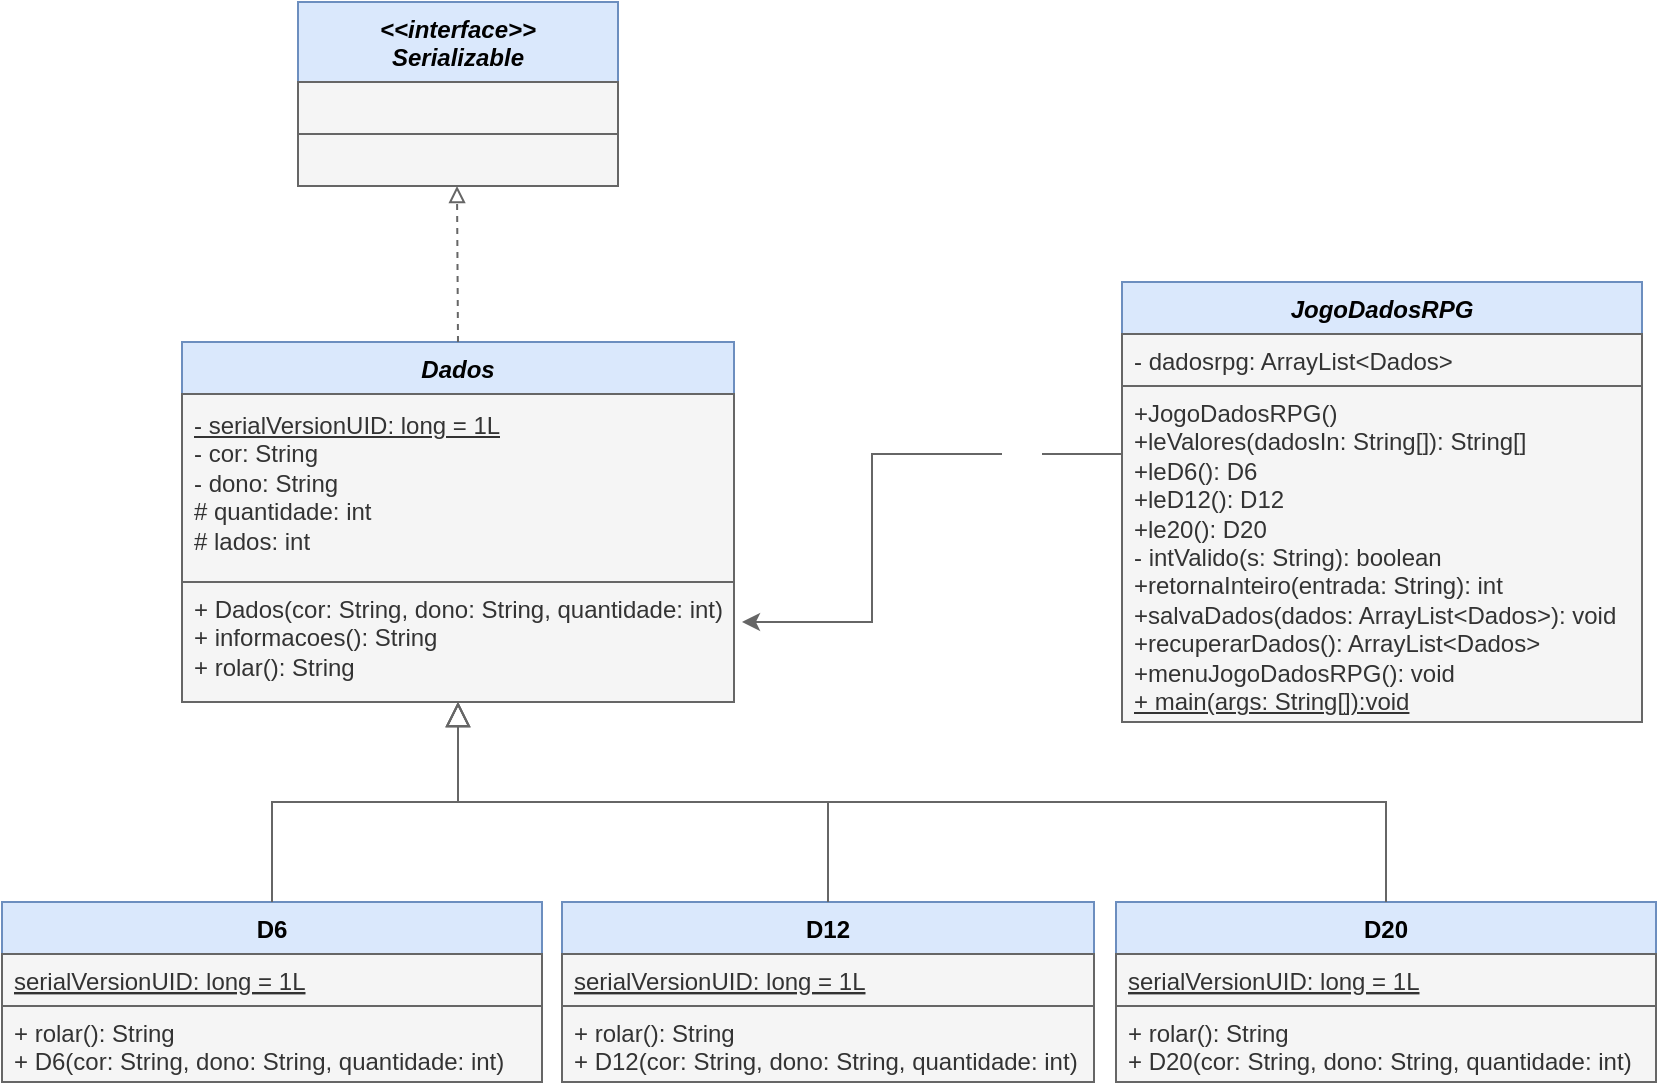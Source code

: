 <mxfile version="20.6.0" type="device"><diagram id="C5RBs43oDa-KdzZeNtuy" name="Page-1"><mxGraphModel dx="1102" dy="574" grid="1" gridSize="10" guides="1" tooltips="1" connect="1" arrows="1" fold="1" page="1" pageScale="1" pageWidth="827" pageHeight="1169" background="#ffffff" math="0" shadow="0"><root><mxCell id="WIyWlLk6GJQsqaUBKTNV-0"/><mxCell id="WIyWlLk6GJQsqaUBKTNV-1" parent="WIyWlLk6GJQsqaUBKTNV-0"/><mxCell id="zkfFHV4jXpPFQw0GAbJ--0" value="Dados" style="swimlane;fontStyle=3;align=center;verticalAlign=top;childLayout=stackLayout;horizontal=1;startSize=26;horizontalStack=0;resizeParent=1;resizeLast=0;collapsible=1;marginBottom=0;rounded=0;shadow=0;strokeWidth=1;fillColor=#dae8fc;strokeColor=#6c8ebf;" parent="WIyWlLk6GJQsqaUBKTNV-1" vertex="1"><mxGeometry x="90" y="190" width="276" height="180" as="geometry"><mxRectangle x="230" y="140" width="160" height="26" as="alternateBounds"/></mxGeometry></mxCell><mxCell id="zkfFHV4jXpPFQw0GAbJ--1" value="&lt;u&gt;- serialVersionUID: long = 1L&lt;/u&gt;&lt;br&gt;- cor: String&lt;br&gt;- dono: String&lt;br&gt;# quantidade: int&lt;br&gt;# lados: int" style="text;align=left;verticalAlign=top;spacingLeft=4;spacingRight=4;overflow=hidden;rotatable=0;points=[[0,0.5],[1,0.5]];portConstraint=eastwest;fontStyle=0;fillColor=#f5f5f5;fontColor=#333333;strokeColor=#666666;fontSize=12;spacingTop=2;spacing=2;html=1;" parent="zkfFHV4jXpPFQw0GAbJ--0" vertex="1"><mxGeometry y="26" width="276" height="94" as="geometry"/></mxCell><mxCell id="zkfFHV4jXpPFQw0GAbJ--5" value="+ Dados(cor: String, dono: String, quantidade: int)&lt;br&gt;+ informacoes(): String&lt;br&gt;+ rolar(): String" style="text;align=left;verticalAlign=top;spacingLeft=4;spacingRight=4;overflow=hidden;rotatable=0;points=[[0,0.5],[1,0.5]];portConstraint=eastwest;fillColor=#f5f5f5;fontColor=#333333;strokeColor=#666666;html=1;" parent="zkfFHV4jXpPFQw0GAbJ--0" vertex="1"><mxGeometry y="120" width="276" height="60" as="geometry"/></mxCell><mxCell id="zkfFHV4jXpPFQw0GAbJ--6" value="D6" style="swimlane;fontStyle=1;align=center;verticalAlign=top;childLayout=stackLayout;horizontal=1;startSize=26;horizontalStack=0;resizeParent=1;resizeLast=0;collapsible=1;marginBottom=0;rounded=0;shadow=0;strokeWidth=1;fillColor=#dae8fc;strokeColor=#6c8ebf;" parent="WIyWlLk6GJQsqaUBKTNV-1" vertex="1"><mxGeometry y="470" width="270" height="90" as="geometry"><mxRectangle x="120" y="360" width="160" height="26" as="alternateBounds"/></mxGeometry></mxCell><mxCell id="zkfFHV4jXpPFQw0GAbJ--7" value="serialVersionUID: long = 1L" style="text;align=left;verticalAlign=top;spacingLeft=4;spacingRight=4;overflow=hidden;rotatable=0;points=[[0,0.5],[1,0.5]];portConstraint=eastwest;fillColor=#f5f5f5;fontColor=#333333;strokeColor=#666666;fontStyle=4" parent="zkfFHV4jXpPFQw0GAbJ--6" vertex="1"><mxGeometry y="26" width="270" height="26" as="geometry"/></mxCell><mxCell id="5gScq6rVuM4MZsHC4W8c-58" value="+ rolar(): String&lt;br&gt;+ D6(cor: String, dono: String, quantidade: int)" style="text;align=left;verticalAlign=top;spacingLeft=4;spacingRight=4;overflow=hidden;rotatable=0;points=[[0,0.5],[1,0.5]];portConstraint=eastwest;fillColor=#f5f5f5;fontColor=#333333;strokeColor=#666666;html=1;" parent="zkfFHV4jXpPFQw0GAbJ--6" vertex="1"><mxGeometry y="52" width="270" height="38" as="geometry"/></mxCell><mxCell id="zkfFHV4jXpPFQw0GAbJ--12" value="" style="endArrow=block;endSize=10;endFill=0;shadow=0;strokeWidth=1;rounded=0;edgeStyle=elbowEdgeStyle;elbow=vertical;fillColor=#f5f5f5;strokeColor=#666666;exitX=0.5;exitY=0;exitDx=0;exitDy=0;" parent="WIyWlLk6GJQsqaUBKTNV-1" source="zkfFHV4jXpPFQw0GAbJ--6" edge="1" target="zkfFHV4jXpPFQw0GAbJ--5"><mxGeometry width="160" relative="1" as="geometry"><mxPoint x="210" y="450" as="sourcePoint"/><mxPoint x="330" y="420" as="targetPoint"/><Array as="points"><mxPoint x="228" y="420"/><mxPoint x="360" y="410"/><mxPoint x="280" y="410"/><mxPoint x="270" y="420"/><mxPoint x="210" y="420"/><mxPoint x="340" y="370"/><mxPoint x="404" y="430"/></Array></mxGeometry></mxCell><mxCell id="zkfFHV4jXpPFQw0GAbJ--13" value="D12&#10;" style="swimlane;fontStyle=1;align=center;verticalAlign=top;childLayout=stackLayout;horizontal=1;startSize=26;horizontalStack=0;resizeParent=1;resizeLast=0;collapsible=1;marginBottom=0;rounded=0;shadow=0;strokeWidth=1;fillColor=#dae8fc;strokeColor=#6c8ebf;sketch=0;" parent="WIyWlLk6GJQsqaUBKTNV-1" vertex="1"><mxGeometry x="280" y="470" width="266" height="90" as="geometry"><mxRectangle x="330" y="360" width="170" height="26" as="alternateBounds"/></mxGeometry></mxCell><mxCell id="zkfFHV4jXpPFQw0GAbJ--14" value="serialVersionUID: long = 1L" style="text;align=left;verticalAlign=top;spacingLeft=4;spacingRight=4;overflow=hidden;rotatable=0;points=[[0,0.5],[1,0.5]];portConstraint=eastwest;fillColor=#f5f5f5;fontColor=#333333;strokeColor=#666666;fontStyle=4" parent="zkfFHV4jXpPFQw0GAbJ--13" vertex="1"><mxGeometry y="26" width="266" height="26" as="geometry"/></mxCell><mxCell id="5gScq6rVuM4MZsHC4W8c-59" value="+ rolar(): String&#10;+ D12(cor: String, dono: String, quantidade: int)" style="text;align=left;verticalAlign=top;spacingLeft=4;spacingRight=4;overflow=hidden;rotatable=0;points=[[0,0.5],[1,0.5]];portConstraint=eastwest;fillColor=#f5f5f5;fontColor=#333333;strokeColor=#666666;" parent="zkfFHV4jXpPFQw0GAbJ--13" vertex="1"><mxGeometry y="52" width="266" height="38" as="geometry"/></mxCell><mxCell id="5gScq6rVuM4MZsHC4W8c-1" value="D20&#10;&#10;" style="swimlane;fontStyle=1;align=center;verticalAlign=top;childLayout=stackLayout;horizontal=1;startSize=26;horizontalStack=0;resizeParent=1;resizeLast=0;collapsible=1;marginBottom=0;rounded=0;shadow=0;strokeWidth=1;fillColor=#dae8fc;strokeColor=#6c8ebf;" parent="WIyWlLk6GJQsqaUBKTNV-1" vertex="1"><mxGeometry x="557" y="470" width="270" height="90" as="geometry"><mxRectangle x="330" y="360" width="170" height="26" as="alternateBounds"/></mxGeometry></mxCell><mxCell id="5gScq6rVuM4MZsHC4W8c-2" value="serialVersionUID: long = 1L" style="text;align=left;verticalAlign=top;spacingLeft=4;spacingRight=4;overflow=hidden;rotatable=0;points=[[0,0.5],[1,0.5]];portConstraint=eastwest;fillColor=#f5f5f5;fontColor=#333333;strokeColor=#666666;fontStyle=4" parent="5gScq6rVuM4MZsHC4W8c-1" vertex="1"><mxGeometry y="26" width="270" height="26" as="geometry"/></mxCell><mxCell id="5gScq6rVuM4MZsHC4W8c-60" value="+ rolar(): String&#10;+ D20(cor: String, dono: String, quantidade: int)" style="text;align=left;verticalAlign=top;spacingLeft=4;spacingRight=4;overflow=hidden;rotatable=0;points=[[0,0.5],[1,0.5]];portConstraint=eastwest;fillColor=#f5f5f5;fontColor=#333333;strokeColor=#666666;" parent="5gScq6rVuM4MZsHC4W8c-1" vertex="1"><mxGeometry y="52" width="270" height="38" as="geometry"/></mxCell><mxCell id="5gScq6rVuM4MZsHC4W8c-11" value="JogoDadosRPG" style="swimlane;fontStyle=3;align=center;verticalAlign=top;childLayout=stackLayout;horizontal=1;startSize=26;horizontalStack=0;resizeParent=1;resizeLast=0;collapsible=1;marginBottom=0;rounded=0;shadow=0;strokeWidth=1;fillColor=#dae8fc;strokeColor=#6c8ebf;" parent="WIyWlLk6GJQsqaUBKTNV-1" vertex="1"><mxGeometry x="560" y="160" width="260" height="220" as="geometry"><mxRectangle x="230" y="140" width="160" height="26" as="alternateBounds"/></mxGeometry></mxCell><mxCell id="5gScq6rVuM4MZsHC4W8c-12" value="- dadosrpg: ArrayList&lt;Dados&gt;" style="text;align=left;verticalAlign=top;spacingLeft=4;spacingRight=4;overflow=hidden;rotatable=0;points=[[0,0.5],[1,0.5]];portConstraint=eastwest;fillColor=#f5f5f5;fontColor=#333333;strokeColor=#666666;" parent="5gScq6rVuM4MZsHC4W8c-11" vertex="1"><mxGeometry y="26" width="260" height="26" as="geometry"/></mxCell><mxCell id="5gScq6rVuM4MZsHC4W8c-66" value="+JogoDadosRPG()&lt;br&gt;+leValores(dadosIn: String[]): String[]&lt;br&gt;+leD6(): D6&lt;br&gt;+leD12(): D12&lt;br&gt;+le20(): D20&lt;br&gt;- intValido(s: String): boolean&lt;br&gt;+retornaInteiro(entrada: String): int&lt;br&gt;+salvaDados(dados: ArrayList&amp;lt;Dados&amp;gt;): void&lt;br&gt;+recuperarDados(): ArrayList&amp;lt;Dados&amp;gt;&lt;br&gt;+menuJogoDadosRPG(): void&lt;br&gt;&lt;u&gt;+ main(args: String[]):void&lt;/u&gt;" style="text;align=left;verticalAlign=top;spacingLeft=4;spacingRight=4;overflow=hidden;rotatable=0;points=[[0,0.5],[1,0.5]];portConstraint=eastwest;rounded=0;shadow=0;html=1;fontStyle=0;fillColor=#f5f5f5;fontColor=#333333;strokeColor=#666666;" parent="5gScq6rVuM4MZsHC4W8c-11" vertex="1"><mxGeometry y="52" width="260" height="168" as="geometry"/></mxCell><mxCell id="5gScq6rVuM4MZsHC4W8c-19" value="" style="endArrow=block;html=1;rounded=0;dashed=1;endFill=0;fillColor=#f5f5f5;strokeColor=#666666;exitX=0.5;exitY=0;exitDx=0;exitDy=0;" parent="WIyWlLk6GJQsqaUBKTNV-1" edge="1" source="zkfFHV4jXpPFQw0GAbJ--0"><mxGeometry width="50" height="50" relative="1" as="geometry"><mxPoint x="228" y="152" as="sourcePoint"/><mxPoint x="227.5" y="112" as="targetPoint"/></mxGeometry></mxCell><mxCell id="5gScq6rVuM4MZsHC4W8c-50" value="&lt;&lt;interface&gt;&gt;&#10;Serializable" style="swimlane;fontStyle=3;align=center;verticalAlign=top;childLayout=stackLayout;horizontal=1;startSize=40;horizontalStack=0;resizeParent=1;resizeLast=0;collapsible=1;marginBottom=0;rounded=0;shadow=0;strokeWidth=1;fillColor=#dae8fc;strokeColor=#6c8ebf;" parent="WIyWlLk6GJQsqaUBKTNV-1" vertex="1"><mxGeometry x="148" y="20" width="160" height="66" as="geometry"><mxRectangle x="230" y="140" width="160" height="26" as="alternateBounds"/></mxGeometry></mxCell><mxCell id="5gScq6rVuM4MZsHC4W8c-68" value="" style="text;align=left;verticalAlign=top;spacingLeft=4;spacingRight=4;overflow=hidden;rotatable=0;points=[[0,0.5],[1,0.5]];portConstraint=eastwest;rounded=0;shadow=0;html=0;fontStyle=4;fillColor=#f5f5f5;fontColor=#333333;strokeColor=#666666;" parent="5gScq6rVuM4MZsHC4W8c-50" vertex="1"><mxGeometry y="40" width="160" height="26" as="geometry"/></mxCell><mxCell id="5gScq6rVuM4MZsHC4W8c-57" value="" style="endArrow=classic;html=1;rounded=0;endFill=1;edgeStyle=elbowEdgeStyle;startArrow=none;fillColor=#f5f5f5;strokeColor=#666666;" parent="WIyWlLk6GJQsqaUBKTNV-1" edge="1"><mxGeometry width="50" height="50" relative="1" as="geometry"><mxPoint x="500" y="246" as="sourcePoint"/><mxPoint x="370" y="330" as="targetPoint"/></mxGeometry></mxCell><mxCell id="5gScq6rVuM4MZsHC4W8c-64" value="" style="shape=image;html=1;verticalAlign=top;verticalLabelPosition=bottom;labelBackgroundColor=#ffffff;imageAspect=0;aspect=fixed;image=https://cdn0.iconfinder.com/data/icons/evericons-16px/16/x-128.png;fillColor=#f5f5f5;fontColor=#333333;strokeColor=#666666;" parent="WIyWlLk6GJQsqaUBKTNV-1" vertex="1"><mxGeometry x="500" y="236" width="20" height="20" as="geometry"/></mxCell><mxCell id="5gScq6rVuM4MZsHC4W8c-65" value="" style="endArrow=none;html=1;rounded=0;endFill=1;edgeStyle=elbowEdgeStyle;entryX=1;entryY=0.5;entryDx=0;entryDy=0;fillColor=#f5f5f5;strokeColor=#666666;" parent="WIyWlLk6GJQsqaUBKTNV-1" target="5gScq6rVuM4MZsHC4W8c-64" edge="1"><mxGeometry width="50" height="50" relative="1" as="geometry"><mxPoint x="560" y="246" as="sourcePoint"/><mxPoint x="484" y="316" as="targetPoint"/><Array as="points"><mxPoint x="540" y="246"/></Array></mxGeometry></mxCell><mxCell id="5gScq6rVuM4MZsHC4W8c-69" value="" style="text;align=left;verticalAlign=top;spacingLeft=4;spacingRight=4;overflow=hidden;rotatable=0;points=[[0,0.5],[1,0.5]];portConstraint=eastwest;rounded=0;shadow=0;html=0;fontStyle=4;fillColor=#f5f5f5;fontColor=#333333;strokeColor=#666666;" parent="WIyWlLk6GJQsqaUBKTNV-1" vertex="1"><mxGeometry x="148" y="86" width="160" height="26" as="geometry"/></mxCell><mxCell id="r_IogUXYqNd5G7_poJ3y-17" value="" style="endArrow=block;endSize=10;endFill=0;shadow=0;strokeWidth=1;rounded=0;edgeStyle=elbowEdgeStyle;elbow=vertical;fillColor=#f5f5f5;strokeColor=#666666;exitX=0.5;exitY=0;exitDx=0;exitDy=0;" edge="1" parent="WIyWlLk6GJQsqaUBKTNV-1" source="zkfFHV4jXpPFQw0GAbJ--13" target="zkfFHV4jXpPFQw0GAbJ--5"><mxGeometry width="160" relative="1" as="geometry"><mxPoint x="341" y="471.26" as="sourcePoint"/><mxPoint x="413.75" y="370" as="targetPoint"/><Array as="points"><mxPoint x="450" y="420"/><mxPoint x="413.75" y="420"/><mxPoint x="545.75" y="410"/><mxPoint x="465.75" y="410"/><mxPoint x="455.75" y="420"/><mxPoint x="395.75" y="420"/><mxPoint x="525.75" y="370"/><mxPoint x="589.75" y="430"/></Array></mxGeometry></mxCell><mxCell id="r_IogUXYqNd5G7_poJ3y-18" value="" style="endArrow=block;endSize=10;endFill=0;shadow=0;strokeWidth=1;rounded=0;edgeStyle=elbowEdgeStyle;elbow=vertical;fillColor=#f5f5f5;strokeColor=#666666;exitX=0.5;exitY=0;exitDx=0;exitDy=0;entryX=0.5;entryY=1;entryDx=0;entryDy=0;entryPerimeter=0;" edge="1" parent="WIyWlLk6GJQsqaUBKTNV-1" source="5gScq6rVuM4MZsHC4W8c-1" target="zkfFHV4jXpPFQw0GAbJ--5"><mxGeometry width="160" relative="1" as="geometry"><mxPoint x="685" y="480" as="sourcePoint"/><mxPoint x="500" y="380" as="targetPoint"/><Array as="points"><mxPoint x="440" y="420"/><mxPoint x="722" y="430"/><mxPoint x="685.75" y="430"/><mxPoint x="817.75" y="420"/><mxPoint x="737.75" y="420"/><mxPoint x="727.75" y="430"/><mxPoint x="667.75" y="430"/><mxPoint x="797.75" y="380"/><mxPoint x="861.75" y="440"/></Array></mxGeometry></mxCell></root></mxGraphModel></diagram></mxfile>